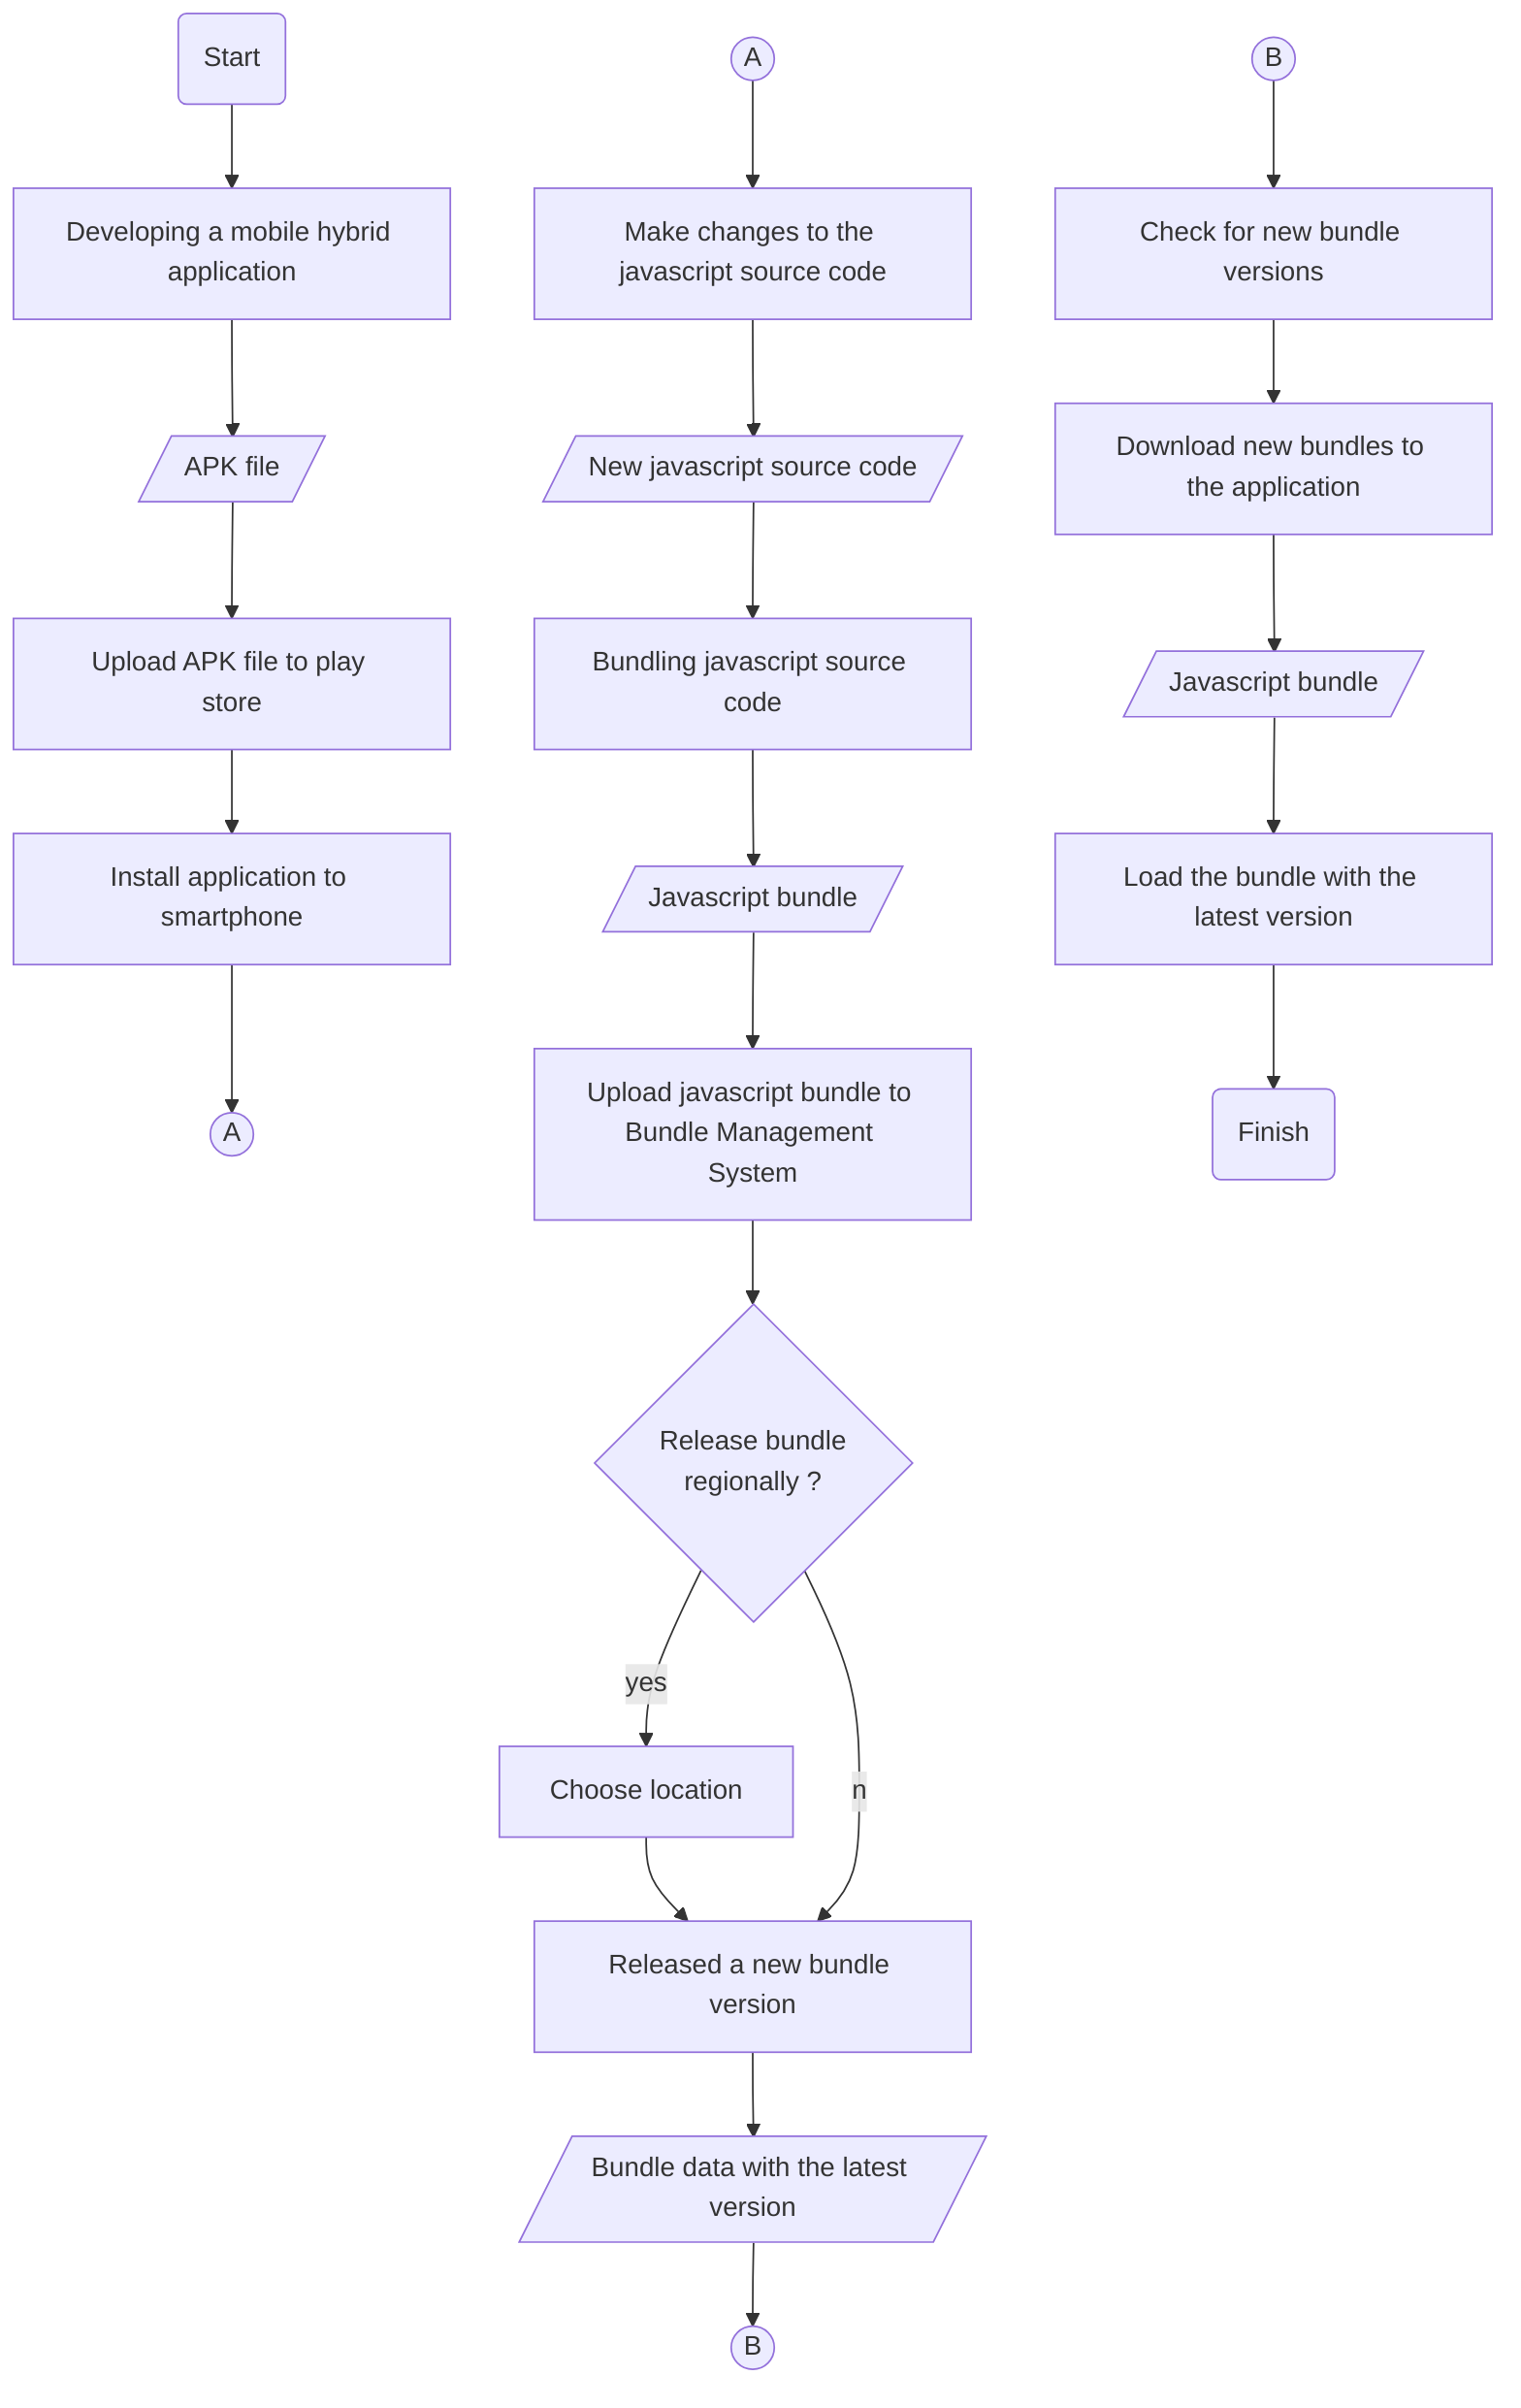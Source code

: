 graph TB

  a1(Start)
  a2[Developing a mobile hybrid application]
  a3[/APK file/]
  a4[Upload APK file to play store]
  a5[Install application to smartphone]
  a6((A))

  a1-->a2-->a3-->a4-->a5-->a6

  b1((A))
  b2[Make changes to the javascript source code]
  b3[/New javascript source code/]
  b4[Bundling javascript source code]
  b5[/Javascript bundle/]
  b6[Upload javascript bundle to Bundle Management System]
  b7{Release bundle <br> regionally ?}
    b7.1[Choose location]
  b8[Released a new bundle version]
  b9[/Bundle data with the latest version/]
  b10((B))

  b1-->b2-->b3-->b4-->b5-->b6-->b7 
    b7--yes-->b7.1-->b8
    b7--no-->b8
  b8-->b9-->b10

  c1((B))
  c2[Check for new bundle versions]
  c3[Download new bundles to the application]
  c4[/Javascript bundle/]
  c5[Load the bundle with the latest version]
  c6(Finish)

  c1-->c2-->c3-->c4-->c5-->c6